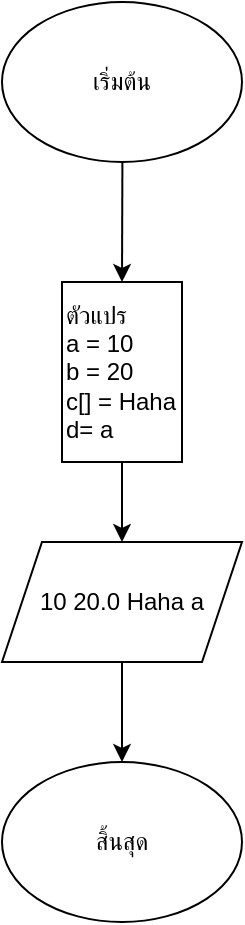 <mxfile>
    <diagram id="v3bVykjdneW41XHU33Mk" name="Page-1">
        <mxGraphModel dx="286" dy="467" grid="1" gridSize="10" guides="1" tooltips="1" connect="1" arrows="1" fold="1" page="1" pageScale="1" pageWidth="3300" pageHeight="4681" math="0" shadow="0">
            <root>
                <mxCell id="0"/>
                <mxCell id="1" parent="0"/>
                <mxCell id="4" value="" style="edgeStyle=none;html=1;" edge="1" parent="1" source="2" target="3">
                    <mxGeometry relative="1" as="geometry"/>
                </mxCell>
                <mxCell id="2" value="เริ่มต้น" style="ellipse;whiteSpace=wrap;html=1;" vertex="1" parent="1">
                    <mxGeometry x="100" y="90" width="120" height="80" as="geometry"/>
                </mxCell>
                <mxCell id="6" value="" style="edgeStyle=none;html=1;" edge="1" parent="1" source="3" target="5">
                    <mxGeometry relative="1" as="geometry"/>
                </mxCell>
                <mxCell id="3" value="ตัวแปร&lt;br&gt;a = 10&lt;br&gt;b = 20&lt;br&gt;c[] = Haha&lt;br&gt;d= a" style="whiteSpace=wrap;html=1;align=left;" vertex="1" parent="1">
                    <mxGeometry x="130" y="230" width="60" height="90" as="geometry"/>
                </mxCell>
                <mxCell id="8" value="" style="edgeStyle=none;html=1;" edge="1" parent="1" source="5" target="7">
                    <mxGeometry relative="1" as="geometry"/>
                </mxCell>
                <mxCell id="5" value="10 20.0 Haha a" style="shape=parallelogram;perimeter=parallelogramPerimeter;whiteSpace=wrap;html=1;fixedSize=1;align=center;" vertex="1" parent="1">
                    <mxGeometry x="100" y="360" width="120" height="60" as="geometry"/>
                </mxCell>
                <mxCell id="7" value="สิ้นสุด" style="ellipse;whiteSpace=wrap;html=1;" vertex="1" parent="1">
                    <mxGeometry x="100" y="470" width="120" height="80" as="geometry"/>
                </mxCell>
            </root>
        </mxGraphModel>
    </diagram>
</mxfile>